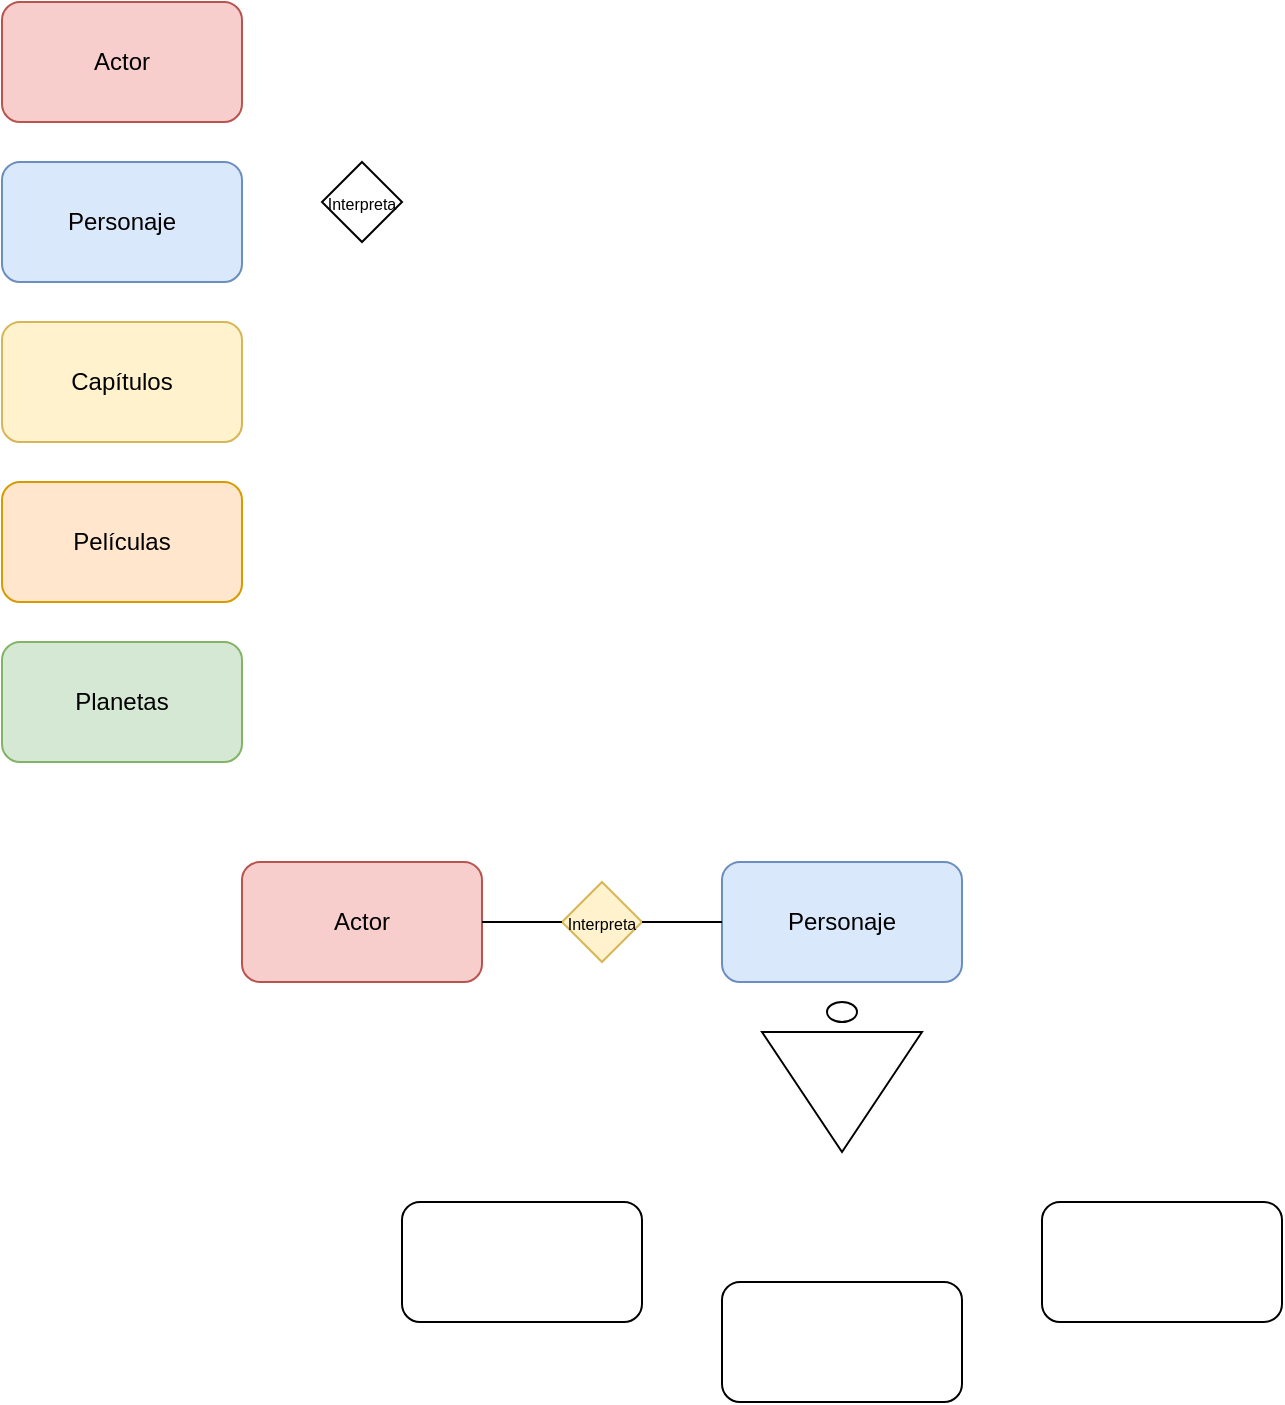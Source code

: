 <mxfile version="22.0.4" type="github">
  <diagram name="Página-1" id="CIDdlqQF2lhq7hsR2QS7">
    <mxGraphModel dx="819" dy="430" grid="1" gridSize="10" guides="1" tooltips="1" connect="1" arrows="1" fold="1" page="1" pageScale="1" pageWidth="827" pageHeight="1169" math="0" shadow="0">
      <root>
        <mxCell id="0" />
        <mxCell id="1" parent="0" />
        <mxCell id="jP6Fvs8zlRzc74ynAeUG-1" value="Actor" style="rounded=1;whiteSpace=wrap;html=1;fillColor=#f8cecc;strokeColor=#b85450;" vertex="1" parent="1">
          <mxGeometry x="40" y="40" width="120" height="60" as="geometry" />
        </mxCell>
        <mxCell id="jP6Fvs8zlRzc74ynAeUG-2" value="Personaje" style="rounded=1;whiteSpace=wrap;html=1;fillColor=#dae8fc;strokeColor=#6c8ebf;" vertex="1" parent="1">
          <mxGeometry x="40" y="120" width="120" height="60" as="geometry" />
        </mxCell>
        <mxCell id="jP6Fvs8zlRzc74ynAeUG-3" value="Capítulos" style="rounded=1;whiteSpace=wrap;html=1;fillColor=#fff2cc;strokeColor=#d6b656;" vertex="1" parent="1">
          <mxGeometry x="40" y="200" width="120" height="60" as="geometry" />
        </mxCell>
        <mxCell id="jP6Fvs8zlRzc74ynAeUG-4" value="Películas" style="rounded=1;whiteSpace=wrap;html=1;fillColor=#ffe6cc;strokeColor=#d79b00;" vertex="1" parent="1">
          <mxGeometry x="40" y="280" width="120" height="60" as="geometry" />
        </mxCell>
        <mxCell id="jP6Fvs8zlRzc74ynAeUG-5" value="Planetas" style="rounded=1;whiteSpace=wrap;html=1;fillColor=#d5e8d4;strokeColor=#82b366;" vertex="1" parent="1">
          <mxGeometry x="40" y="360" width="120" height="60" as="geometry" />
        </mxCell>
        <mxCell id="jP6Fvs8zlRzc74ynAeUG-6" value="&lt;font style=&quot;font-size: 8px;&quot;&gt;Interpreta&lt;/font&gt;" style="rhombus;whiteSpace=wrap;html=1;fillColor=#fff2cc;strokeColor=#d6b656;" vertex="1" parent="1">
          <mxGeometry x="320" y="480" width="40" height="40" as="geometry" />
        </mxCell>
        <mxCell id="jP6Fvs8zlRzc74ynAeUG-7" value="&lt;font style=&quot;font-size: 8px;&quot;&gt;Interpreta&lt;/font&gt;" style="rhombus;whiteSpace=wrap;html=1;" vertex="1" parent="1">
          <mxGeometry x="200" y="120" width="40" height="40" as="geometry" />
        </mxCell>
        <mxCell id="jP6Fvs8zlRzc74ynAeUG-8" value="Actor" style="rounded=1;whiteSpace=wrap;html=1;fillColor=#f8cecc;strokeColor=#b85450;" vertex="1" parent="1">
          <mxGeometry x="160" y="470" width="120" height="60" as="geometry" />
        </mxCell>
        <mxCell id="jP6Fvs8zlRzc74ynAeUG-9" value="" style="endArrow=none;html=1;rounded=0;" edge="1" parent="1" target="jP6Fvs8zlRzc74ynAeUG-6">
          <mxGeometry width="50" height="50" relative="1" as="geometry">
            <mxPoint x="280" y="500" as="sourcePoint" />
            <mxPoint x="330" y="450" as="targetPoint" />
          </mxGeometry>
        </mxCell>
        <mxCell id="jP6Fvs8zlRzc74ynAeUG-10" value="Personaje" style="rounded=1;whiteSpace=wrap;html=1;fillColor=#dae8fc;strokeColor=#6c8ebf;" vertex="1" parent="1">
          <mxGeometry x="400" y="470" width="120" height="60" as="geometry" />
        </mxCell>
        <mxCell id="jP6Fvs8zlRzc74ynAeUG-11" value="" style="endArrow=none;html=1;rounded=0;" edge="1" parent="1" target="jP6Fvs8zlRzc74ynAeUG-10">
          <mxGeometry width="50" height="50" relative="1" as="geometry">
            <mxPoint x="360" y="500" as="sourcePoint" />
            <mxPoint x="410" y="450" as="targetPoint" />
          </mxGeometry>
        </mxCell>
        <mxCell id="jP6Fvs8zlRzc74ynAeUG-12" value="" style="triangle;whiteSpace=wrap;html=1;direction=south;" vertex="1" parent="1">
          <mxGeometry x="420" y="555" width="80" height="60" as="geometry" />
        </mxCell>
        <mxCell id="jP6Fvs8zlRzc74ynAeUG-13" value="" style="ellipse;whiteSpace=wrap;html=1;" vertex="1" parent="1">
          <mxGeometry x="452.5" y="540" width="15" height="10" as="geometry" />
        </mxCell>
        <mxCell id="jP6Fvs8zlRzc74ynAeUG-14" value="&lt;div&gt;&lt;br&gt;&lt;/div&gt;&lt;div&gt;&lt;br&gt;&lt;/div&gt;" style="rounded=1;whiteSpace=wrap;html=1;" vertex="1" parent="1">
          <mxGeometry x="240" y="640" width="120" height="60" as="geometry" />
        </mxCell>
        <mxCell id="jP6Fvs8zlRzc74ynAeUG-15" value="" style="rounded=1;whiteSpace=wrap;html=1;" vertex="1" parent="1">
          <mxGeometry x="400" y="680" width="120" height="60" as="geometry" />
        </mxCell>
        <mxCell id="jP6Fvs8zlRzc74ynAeUG-16" value="" style="rounded=1;whiteSpace=wrap;html=1;" vertex="1" parent="1">
          <mxGeometry x="560" y="640" width="120" height="60" as="geometry" />
        </mxCell>
      </root>
    </mxGraphModel>
  </diagram>
</mxfile>

